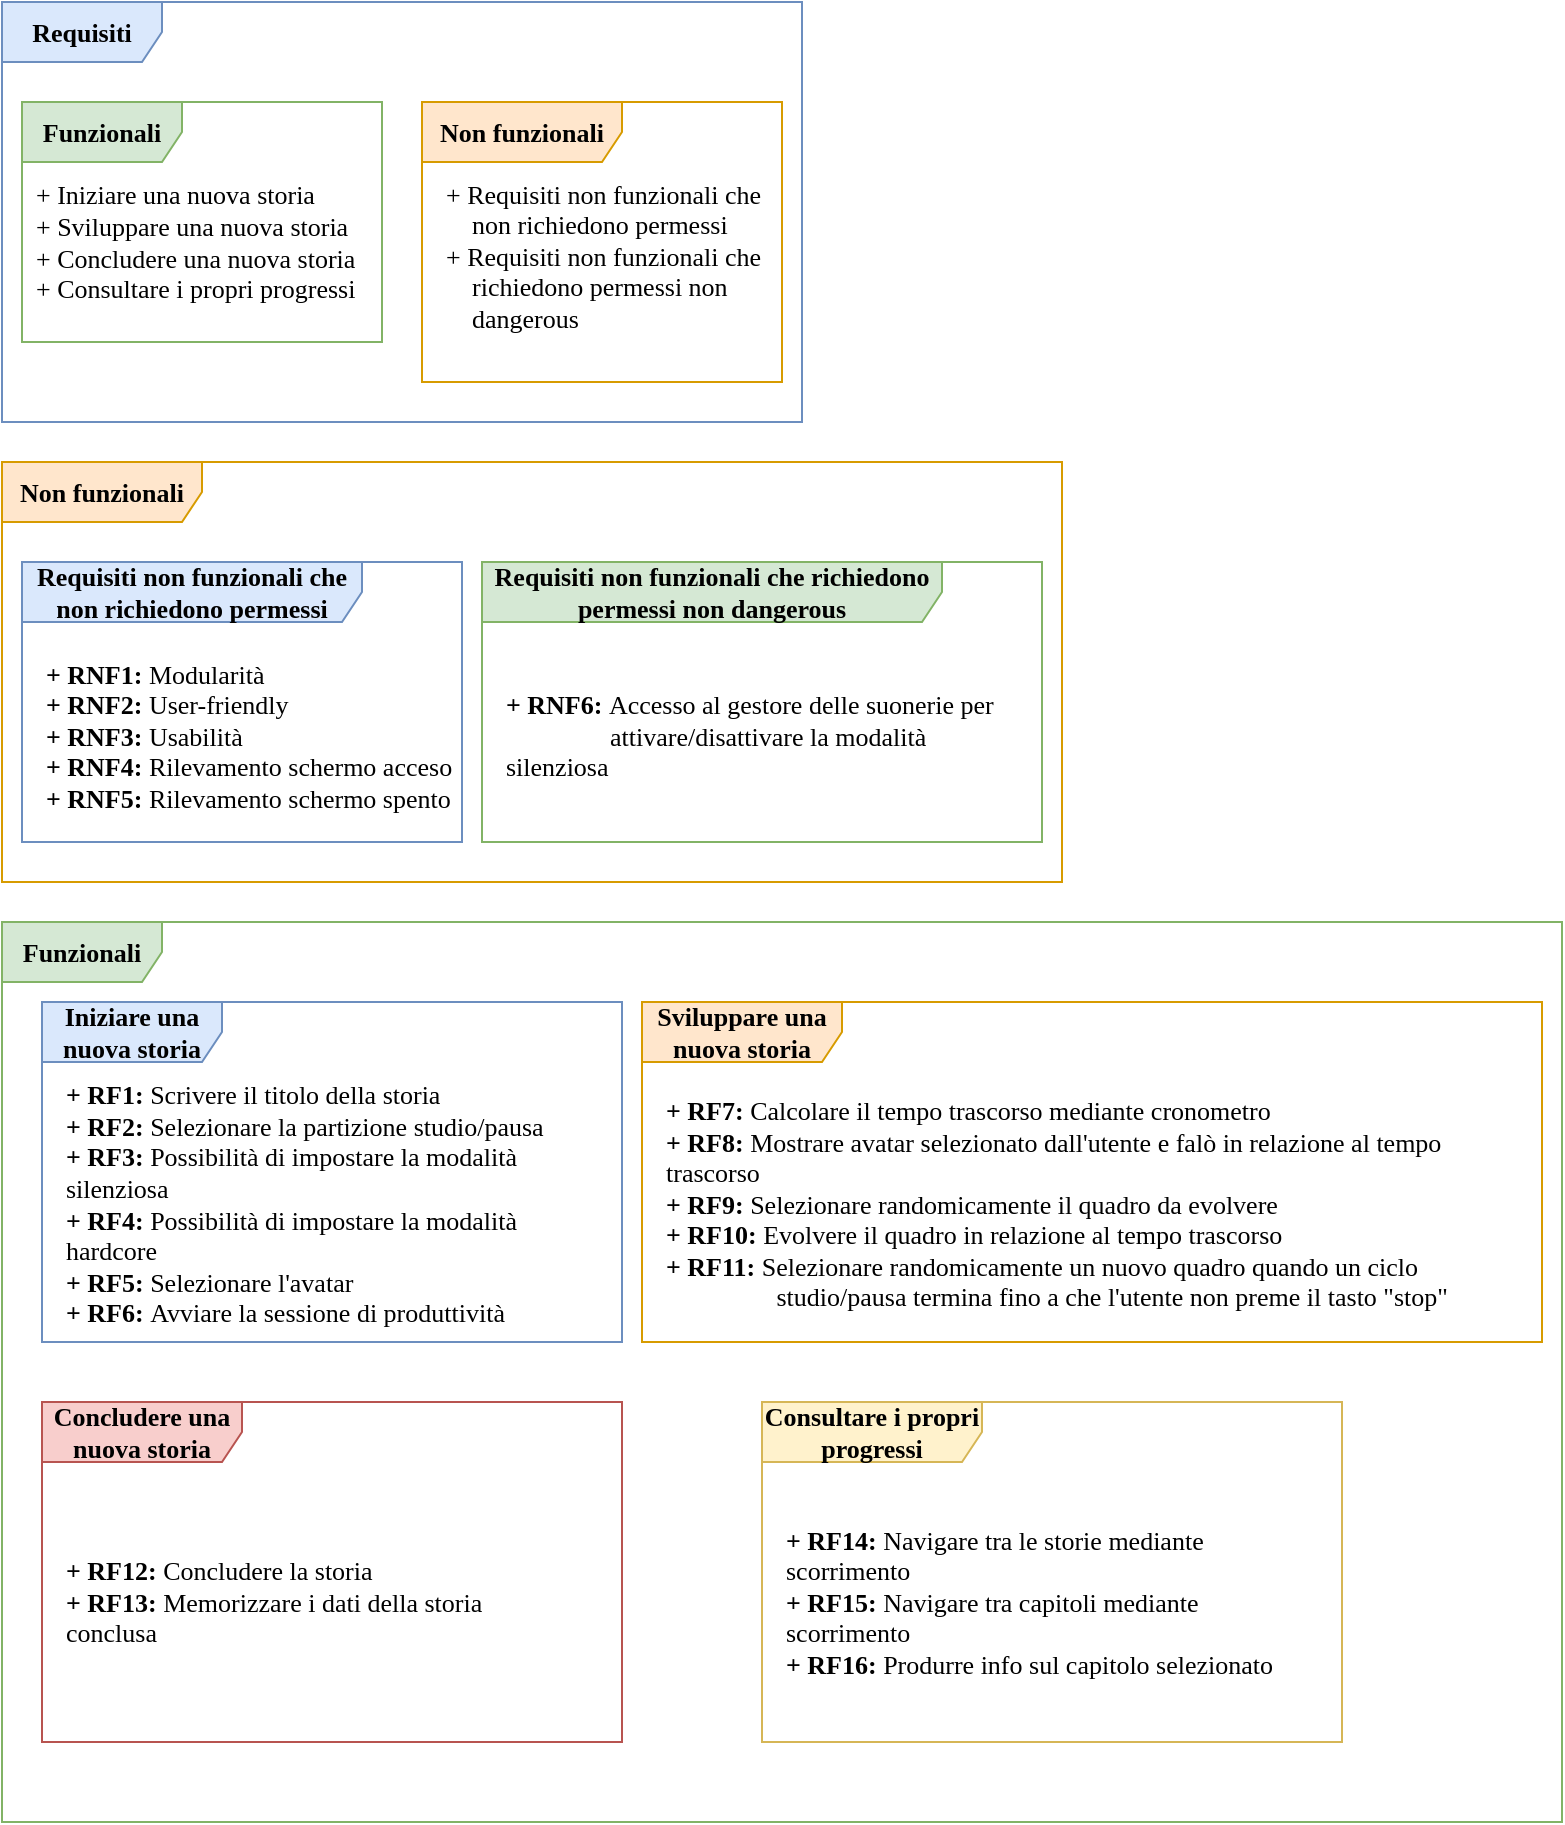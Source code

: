 <mxfile version="20.0.4" type="device" pages="3"><diagram id="i0JZvXNBK1P02sga5616" name="Page-1"><mxGraphModel dx="1038" dy="489" grid="1" gridSize="10" guides="1" tooltips="1" connect="1" arrows="1" fold="1" page="1" pageScale="1" pageWidth="827" pageHeight="1169" background="#FFFFFF" math="0" shadow="0"><root><mxCell id="0"/><mxCell id="1" parent="0"/><mxCell id="hz2q0ywYdR-ENrzFoYW5-1" value="&lt;font style=&quot;font-size: 13px;&quot;&gt;&lt;b&gt;Requisiti&lt;/b&gt;&lt;/font&gt;" style="shape=umlFrame;whiteSpace=wrap;html=1;width=80;height=30;fillColor=#dae8fc;strokeColor=#6c8ebf;fontFamily=Garamond;" parent="1" vertex="1"><mxGeometry width="400" height="210" as="geometry"/></mxCell><mxCell id="hz2q0ywYdR-ENrzFoYW5-2" value="&lt;font style=&quot;font-size: 13px;&quot; face=&quot;Garamond&quot;&gt;&lt;b&gt;Funzionali&lt;/b&gt;&lt;/font&gt;" style="shape=umlFrame;whiteSpace=wrap;html=1;width=80;height=30;fillColor=#d5e8d4;strokeColor=#82b366;" parent="1" vertex="1"><mxGeometry x="10" y="50" width="180" height="120" as="geometry"/></mxCell><mxCell id="hz2q0ywYdR-ENrzFoYW5-3" value="&lt;font style=&quot;font-size: 13px;&quot; face=&quot;Garamond&quot;&gt;&lt;b&gt;Non funzionali&lt;/b&gt;&lt;/font&gt;" style="shape=umlFrame;whiteSpace=wrap;html=1;width=100;height=30;fillColor=#ffe6cc;strokeColor=#d79b00;" parent="1" vertex="1"><mxGeometry x="210" y="50" width="180" height="140" as="geometry"/></mxCell><mxCell id="hz2q0ywYdR-ENrzFoYW5-4" value="+ Iniziare una nuova storia&lt;br&gt;+ Sviluppare una nuova storia&lt;br&gt;+ Concludere una nuova storia&lt;br&gt;+ Consultare i propri progressi" style="text;html=1;strokeColor=none;fillColor=none;align=left;verticalAlign=middle;whiteSpace=wrap;rounded=0;fontFamily=Garamond;fontSize=13;spacingRight=0;" parent="1" vertex="1"><mxGeometry x="15" y="80" width="170" height="80" as="geometry"/></mxCell><mxCell id="hz2q0ywYdR-ENrzFoYW5-5" value="+ Requisiti non funzionali che &lt;br&gt;&amp;nbsp; &amp;nbsp; non richiedono permessi&amp;nbsp;&lt;br&gt;+ Requisiti non funzionali che &lt;br&gt;&amp;nbsp; &amp;nbsp; richiedono permessi non&lt;br&gt;&amp;nbsp; &amp;nbsp; dangerous" style="text;html=1;strokeColor=none;fillColor=none;align=left;verticalAlign=middle;whiteSpace=wrap;rounded=0;fontFamily=Garamond;fontSize=13;" parent="1" vertex="1"><mxGeometry x="220" y="80" width="170" height="94" as="geometry"/></mxCell><mxCell id="lg2UVyWJwufHSjz1t5p1-1" value="&lt;font style=&quot;font-size: 13px;&quot; face=&quot;Garamond&quot;&gt;&lt;b&gt;Non funzionali&lt;/b&gt;&lt;/font&gt;" style="shape=umlFrame;whiteSpace=wrap;html=1;width=100;height=30;fillColor=#ffe6cc;strokeColor=#d79b00;" parent="1" vertex="1"><mxGeometry y="230" width="530" height="210" as="geometry"/></mxCell><mxCell id="lg2UVyWJwufHSjz1t5p1-2" value="&lt;font style=&quot;font-size: 13px;&quot; face=&quot;Garamond&quot;&gt;&lt;b&gt;Requisiti non funzionali che non richiedono permessi&lt;/b&gt;&lt;/font&gt;" style="shape=umlFrame;whiteSpace=wrap;html=1;width=170;height=30;fillColor=#dae8fc;strokeColor=#6c8ebf;" parent="1" vertex="1"><mxGeometry x="10" y="280" width="220" height="140" as="geometry"/></mxCell><mxCell id="lg2UVyWJwufHSjz1t5p1-3" value="&lt;b&gt;+ RNF1: &lt;/b&gt;Modularità&lt;br&gt;&lt;b&gt;+ RNF2: &lt;/b&gt;User-friendly&lt;br&gt;&lt;b&gt;+ RNF3: &lt;/b&gt;Usabilità&lt;br&gt;&lt;b&gt;+ RNF4: &lt;/b&gt;Rilevamento schermo acceso&lt;br&gt;&lt;b&gt;+ RNF5: &lt;/b&gt;Rilevamento schermo spento" style="text;html=1;strokeColor=none;fillColor=none;align=left;verticalAlign=middle;whiteSpace=wrap;rounded=0;fontFamily=Garamond;fontSize=13;" parent="1" vertex="1"><mxGeometry x="20" y="320" width="210" height="94" as="geometry"/></mxCell><mxCell id="lg2UVyWJwufHSjz1t5p1-4" value="&lt;b&gt;&lt;span style=&quot;font-family: Garamond; font-size: 13px; text-align: left;&quot;&gt;Requisiti non funzionali che&amp;nbsp;&lt;/span&gt;&lt;span style=&quot;font-family: Garamond; font-size: 13px; text-align: left;&quot;&gt;richiedono permessi non&amp;nbsp;&lt;/span&gt;&lt;span style=&quot;font-family: Garamond; font-size: 13px; text-align: left;&quot;&gt;dangerous&lt;/span&gt;&lt;/b&gt;" style="shape=umlFrame;whiteSpace=wrap;html=1;width=230;height=30;fillColor=#d5e8d4;strokeColor=#82b366;" parent="1" vertex="1"><mxGeometry x="240" y="280" width="280" height="140" as="geometry"/></mxCell><mxCell id="lg2UVyWJwufHSjz1t5p1-5" value="&lt;b&gt;+ RNF6: &lt;/b&gt;Accesso al gestore delle suonerie per &lt;br&gt;&amp;nbsp; &amp;nbsp; &amp;nbsp; &amp;nbsp; &amp;nbsp; &amp;nbsp; &amp;nbsp; &amp;nbsp; attivare/disattivare la modalità silenziosa" style="text;html=1;strokeColor=none;fillColor=none;align=left;verticalAlign=middle;whiteSpace=wrap;rounded=0;fontFamily=Garamond;fontSize=13;" parent="1" vertex="1"><mxGeometry x="250" y="320" width="260" height="94" as="geometry"/></mxCell><mxCell id="lg2UVyWJwufHSjz1t5p1-6" value="&lt;font style=&quot;font-size: 13px;&quot; face=&quot;Garamond&quot;&gt;&lt;b&gt;Funzionali&lt;/b&gt;&lt;/font&gt;" style="shape=umlFrame;whiteSpace=wrap;html=1;width=80;height=30;fillColor=#d5e8d4;strokeColor=#82b366;" parent="1" vertex="1"><mxGeometry y="460" width="780" height="450" as="geometry"/></mxCell><mxCell id="lg2UVyWJwufHSjz1t5p1-7" value="&lt;font style=&quot;font-size: 13px;&quot; face=&quot;Garamond&quot;&gt;&lt;b&gt;Iniziare una nuova storia&lt;/b&gt;&lt;/font&gt;" style="shape=umlFrame;whiteSpace=wrap;html=1;width=90;height=30;fillColor=#dae8fc;strokeColor=#6c8ebf;" parent="1" vertex="1"><mxGeometry x="20" y="500" width="290" height="170" as="geometry"/></mxCell><mxCell id="lg2UVyWJwufHSjz1t5p1-8" value="&lt;b&gt;+ RF1: &lt;/b&gt;Scrivere il titolo della storia&lt;br&gt;&lt;b&gt;+ RF2: &lt;/b&gt;Selezionare la partizione studio/pausa&lt;br&gt;&lt;b&gt;+ RF3: &lt;/b&gt;Possibilità di impostare la modalità silenziosa&lt;br&gt;&lt;b&gt;+ RF4:&amp;nbsp;&lt;/b&gt;Possibilità di impostare la modalità hardcore&lt;br&gt;&lt;b&gt;+ RF5: &lt;/b&gt;Selezionare l'avatar&lt;br&gt;&lt;b&gt;+ RF6: &lt;/b&gt;Avviare la sessione di produttività&lt;br&gt;" style="text;html=1;strokeColor=none;fillColor=none;align=left;verticalAlign=middle;whiteSpace=wrap;rounded=0;fontFamily=Garamond;fontSize=13;" parent="1" vertex="1"><mxGeometry x="30" y="550.5" width="270" height="100" as="geometry"/></mxCell><mxCell id="lg2UVyWJwufHSjz1t5p1-9" value="&lt;font style=&quot;font-size: 13px;&quot; face=&quot;Garamond&quot;&gt;&lt;b&gt;Sviluppare una nuova storia&lt;/b&gt;&lt;/font&gt;" style="shape=umlFrame;whiteSpace=wrap;html=1;width=100;height=30;fillColor=#ffe6cc;strokeColor=#d79b00;" parent="1" vertex="1"><mxGeometry x="320" y="500" width="450" height="170" as="geometry"/></mxCell><mxCell id="lg2UVyWJwufHSjz1t5p1-10" value="&lt;b&gt;+ RF7:&amp;nbsp;&lt;/b&gt;Calcolare il tempo trascorso mediante cronometro&amp;nbsp;&lt;br&gt;&lt;b&gt;+ RF8:&amp;nbsp;&lt;/b&gt;Mostrare avatar selezionato dall'utente e falò in relazione al tempo trascorso&lt;br&gt;&lt;b&gt;+ RF9: &lt;/b&gt;Selezionare randomicamente il quadro da evolvere&lt;br&gt;&lt;b&gt;+&lt;/b&gt; &lt;b&gt;RF10: &lt;/b&gt;Evolvere il quadro in relazione al tempo trascorso&lt;br&gt;&lt;b&gt;+ RF11: &lt;/b&gt;Selezionare randomicamente un nuovo quadro quando un ciclo&amp;nbsp; &amp;nbsp; &amp;nbsp; &amp;nbsp; &amp;nbsp; &amp;nbsp; &amp;nbsp; &amp;nbsp; &amp;nbsp; &amp;nbsp; &amp;nbsp; &amp;nbsp; &amp;nbsp; &amp;nbsp; &amp;nbsp; &amp;nbsp; &amp;nbsp;studio/pausa termina fino a che l'utente non preme il tasto &quot;stop&quot;" style="text;html=1;strokeColor=none;fillColor=none;align=left;verticalAlign=middle;whiteSpace=wrap;rounded=0;fontFamily=Garamond;fontSize=13;" parent="1" vertex="1"><mxGeometry x="330" y="540" width="430" height="121" as="geometry"/></mxCell><mxCell id="lg2UVyWJwufHSjz1t5p1-11" value="&lt;font style=&quot;font-size: 13px;&quot; face=&quot;Garamond&quot;&gt;&lt;b&gt;Concludere una nuova storia&lt;/b&gt;&lt;/font&gt;" style="shape=umlFrame;whiteSpace=wrap;html=1;width=100;height=30;fillColor=#f8cecc;strokeColor=#b85450;" parent="1" vertex="1"><mxGeometry x="20" y="700" width="290" height="170" as="geometry"/></mxCell><mxCell id="lg2UVyWJwufHSjz1t5p1-12" value="&lt;b style=&quot;&quot;&gt;+ RF12: &lt;/b&gt;Concludere la storia&lt;br&gt;&lt;b&gt;+ RF13:&amp;nbsp;&lt;/b&gt;Memorizzare i dati della storia conclusa" style="text;html=1;strokeColor=none;fillColor=none;align=left;verticalAlign=middle;whiteSpace=wrap;rounded=0;fontFamily=Garamond;fontSize=13;" parent="1" vertex="1"><mxGeometry x="30" y="770" width="250" height="60" as="geometry"/></mxCell><mxCell id="lg2UVyWJwufHSjz1t5p1-15" value="&lt;font style=&quot;font-size: 13px;&quot; face=&quot;Garamond&quot;&gt;&lt;b&gt;Consultare i propri progressi&lt;/b&gt;&lt;/font&gt;" style="shape=umlFrame;whiteSpace=wrap;html=1;width=110;height=30;fillColor=#fff2cc;strokeColor=#d6b656;" parent="1" vertex="1"><mxGeometry x="380" y="700" width="290" height="170" as="geometry"/></mxCell><mxCell id="lg2UVyWJwufHSjz1t5p1-16" value="&lt;b style=&quot;&quot;&gt;+ RF14: &lt;/b&gt;Navigare tra le storie mediante scorrimento&lt;br&gt;&lt;b&gt;+ RF15: &lt;/b&gt;Navigare tra capitoli mediante scorrimento&lt;br&gt;&lt;b&gt;+ RF16: &lt;/b&gt;Produrre info sul capitolo selezionato" style="text;html=1;strokeColor=none;fillColor=none;align=left;verticalAlign=middle;whiteSpace=wrap;rounded=0;fontFamily=Garamond;fontSize=13;" parent="1" vertex="1"><mxGeometry x="390" y="760" width="270" height="80" as="geometry"/></mxCell></root></mxGraphModel></diagram><diagram id="OvbBm6BsEljWU-vEQp_3" name="Page-2"><mxGraphModel dx="716" dy="337" grid="1" gridSize="10" guides="1" tooltips="1" connect="1" arrows="1" fold="1" page="1" pageScale="1" pageWidth="827" pageHeight="1169" background="#ffffff" math="0" shadow="0"><root><mxCell id="0"/><mxCell id="1" parent="0"/><mxCell id="LK3iH7LNnbgOLmzcXKDj-14" value="&lt;font style=&quot;font-size: 13px;&quot; face=&quot;Garamond&quot;&gt;&lt;b&gt;Use case&lt;/b&gt;&lt;/font&gt;" style="shape=umlFrame;whiteSpace=wrap;html=1;width=80;height=30;fillColor=#f8cecc;strokeColor=#b85450;" parent="1" vertex="1"><mxGeometry y="110" width="640" height="380" as="geometry"/></mxCell><mxCell id="LK3iH7LNnbgOLmzcXKDj-15" value="&lt;font style=&quot;font-size: 13px;&quot; face=&quot;Garamond&quot;&gt;&lt;b&gt;Attori&lt;/b&gt;&lt;/font&gt;" style="shape=umlFrame;whiteSpace=wrap;html=1;width=90;height=30;fillColor=#d5e8d4;strokeColor=#82b366;" parent="1" vertex="1"><mxGeometry x="120" y="145" width="90" height="80" as="geometry"/></mxCell><mxCell id="LK3iH7LNnbgOLmzcXKDj-16" value="&lt;b&gt;+&lt;/b&gt;&amp;nbsp;Utente" style="text;html=1;strokeColor=none;fillColor=none;align=left;verticalAlign=middle;whiteSpace=wrap;rounded=0;fontFamily=Garamond;fontSize=13;" parent="1" vertex="1"><mxGeometry x="130" y="185" width="60" height="29.5" as="geometry"/></mxCell><mxCell id="LK3iH7LNnbgOLmzcXKDj-17" value="&lt;font style=&quot;font-size: 13px;&quot; face=&quot;Garamond&quot;&gt;&lt;b&gt;Iniziare una nuova storia&lt;/b&gt;&lt;/font&gt;" style="shape=umlFrame;whiteSpace=wrap;html=1;width=90;height=30;fillColor=#dae8fc;strokeColor=#6c8ebf;" parent="1" vertex="1"><mxGeometry x="15" y="250" width="300" height="220" as="geometry"/></mxCell><mxCell id="LK3iH7LNnbgOLmzcXKDj-18" value="&lt;b&gt;+ &lt;/b&gt;Aprire il pannello di configurazione della storia&lt;br&gt;&lt;b&gt;+ &lt;/b&gt;Chiudere il pannello di configurazione della storia&lt;b&gt;&lt;br&gt;+ &lt;/b&gt;Scrivere il titolo della storia&lt;br&gt;&lt;b&gt;+ &lt;/b&gt;Selezionare la partizione studio/pausa&lt;br&gt;&lt;b&gt;+ &lt;/b&gt;Possibilità di impostare la modalità silenziosa&lt;br&gt;&lt;b&gt;+ &lt;/b&gt;Disattivare la modalità silenziosa&lt;br&gt;&lt;b&gt;+ &lt;/b&gt;Possibilità di impostare la modalità hardcore&lt;br&gt;&lt;b&gt;+ &lt;/b&gt;Disattivare la modalità hardcore&lt;br&gt;&lt;b&gt;+ &lt;/b&gt;Possibilità di visualizzare info sulle modalità opzionali&lt;br&gt;&lt;b&gt;+ &lt;/b&gt;Selezionare l'avatar&lt;br&gt;&lt;b&gt;+ &lt;/b&gt;Avviare la sessione di produttività" style="text;html=1;strokeColor=none;fillColor=none;align=left;verticalAlign=middle;whiteSpace=wrap;rounded=0;fontFamily=Garamond;fontSize=13;" parent="1" vertex="1"><mxGeometry x="25" y="290" width="290" height="170" as="geometry"/></mxCell><mxCell id="LK3iH7LNnbgOLmzcXKDj-25" value="&lt;font style=&quot;font-size: 13px;&quot; face=&quot;Garamond&quot;&gt;&lt;b&gt;Sviluppare e concludere una nuova storia&lt;/b&gt;&lt;/font&gt;" style="shape=umlFrame;whiteSpace=wrap;html=1;width=170;height=30;fillColor=#ffe6cc;strokeColor=#d79b00;" parent="1" vertex="1"><mxGeometry x="325" y="140" width="300" height="90" as="geometry"/></mxCell><mxCell id="LK3iH7LNnbgOLmzcXKDj-26" value="&lt;b&gt;+&amp;nbsp;&lt;/b&gt;Concludere la storia" style="text;html=1;strokeColor=none;fillColor=none;align=left;verticalAlign=middle;whiteSpace=wrap;rounded=0;fontFamily=Garamond;fontSize=13;" parent="1" vertex="1"><mxGeometry x="335" y="186.25" width="280" height="32.5" as="geometry"/></mxCell><mxCell id="LK3iH7LNnbgOLmzcXKDj-29" value="&lt;font style=&quot;font-size: 13px;&quot; face=&quot;Garamond&quot;&gt;&lt;b&gt;Consultare i propri progressi&lt;/b&gt;&lt;/font&gt;" style="shape=umlFrame;whiteSpace=wrap;html=1;width=110;height=30;fillColor=#fff2cc;strokeColor=#d6b656;" parent="1" vertex="1"><mxGeometry x="325" y="250" width="300" height="220" as="geometry"/></mxCell><mxCell id="LK3iH7LNnbgOLmzcXKDj-30" value="&lt;b style=&quot;&quot;&gt;+ &lt;/b&gt;Aprire l'elenco delle storie dell'utente&lt;br&gt;&lt;b&gt;+ &lt;/b&gt;Chiudere l'elenco delle storie dell'utente&lt;br&gt;&lt;b&gt;+&amp;nbsp;&lt;/b&gt;Navigare tra le storie mediante scorrimento&lt;br&gt;&lt;b&gt;+ &lt;/b&gt;Aprire l'elenco dei capitoli di una storia&lt;br&gt;&lt;b&gt;+ &lt;/b&gt;Chiudere l'elenco dei capitoli di una storia&lt;br&gt;&lt;b&gt;+&amp;nbsp;&lt;/b&gt;Navigare tra capitoli mediante scorrimento&lt;br&gt;&lt;b&gt;+ &lt;/b&gt;Aprire la schermata con informazioni sul capitolo&lt;br&gt;&lt;b&gt;+ &lt;/b&gt;Chiudere la schermata con informazioni sul capitolo" style="text;html=1;strokeColor=none;fillColor=none;align=left;verticalAlign=middle;whiteSpace=wrap;rounded=0;fontFamily=Garamond;fontSize=13;" parent="1" vertex="1"><mxGeometry x="335" y="305" width="285" height="140" as="geometry"/></mxCell></root></mxGraphModel></diagram><diagram id="ILlypvXsfHmfkQGRme7C" name="Page-3"><mxGraphModel dx="2307" dy="1087" grid="1" gridSize="10" guides="1" tooltips="1" connect="1" arrows="1" fold="1" page="1" pageScale="1" pageWidth="827" pageHeight="1169" background="#ffffff" math="0" shadow="0"><root><mxCell id="0"/><mxCell id="1" parent="0"/><mxCell id="nHgEcoMl_2QHXv3okaVq-1" value="&lt;font style=&quot;font-size: 13px;&quot; face=&quot;Garamond&quot;&gt;Utente&lt;/font&gt;" style="shape=umlActor;verticalLabelPosition=bottom;verticalAlign=top;html=1;outlineConnect=0;fillColor=#d5e8d4;strokeColor=#000000;" parent="1" vertex="1"><mxGeometry x="10" y="20" width="30" height="60" as="geometry"/></mxCell><mxCell id="mxVAJ7xJq-m3BOtJ2YoA-1" value="&lt;font style=&quot;font-size: 13px;&quot; face=&quot;Garamond&quot;&gt;&lt;b&gt;Sviluppare e concludere una nuova storia&lt;/b&gt;&lt;/font&gt;" style="shape=umlFrame;whiteSpace=wrap;html=1;width=170;height=30;fillColor=#ffe6cc;strokeColor=#d79b00;" parent="1" vertex="1"><mxGeometry y="630" width="250" height="190" as="geometry"/></mxCell><mxCell id="mxVAJ7xJq-m3BOtJ2YoA-4" style="edgeStyle=orthogonalEdgeStyle;rounded=0;orthogonalLoop=1;jettySize=auto;html=1;exitX=0.5;exitY=0.5;exitDx=0;exitDy=0;exitPerimeter=0;entryX=0;entryY=0.5;entryDx=0;entryDy=0;fontFamily=Garamond;fontSize=13;endArrow=none;endFill=0;" parent="1" source="mxVAJ7xJq-m3BOtJ2YoA-5" edge="1"><mxGeometry relative="1" as="geometry"><mxPoint x="90" y="730" as="targetPoint"/></mxGeometry></mxCell><mxCell id="mxVAJ7xJq-m3BOtJ2YoA-5" value="&lt;font style=&quot;font-size: 13px;&quot; face=&quot;Garamond&quot;&gt;Utente&lt;/font&gt;" style="shape=umlActor;verticalLabelPosition=bottom;verticalAlign=top;html=1;outlineConnect=0;fillColor=#d5e8d4;strokeColor=#000000;" parent="1" vertex="1"><mxGeometry x="10" y="700" width="30" height="60" as="geometry"/></mxCell><mxCell id="mxVAJ7xJq-m3BOtJ2YoA-6" style="edgeStyle=orthogonalEdgeStyle;rounded=0;orthogonalLoop=1;jettySize=auto;html=1;exitX=1;exitY=0.333;exitDx=0;exitDy=0;exitPerimeter=0;entryX=0.5;entryY=0.5;entryDx=0;entryDy=0;entryPerimeter=0;fontFamily=Garamond;fontSize=13;endArrow=none;endFill=0;" parent="1" source="mxVAJ7xJq-m3BOtJ2YoA-5" target="mxVAJ7xJq-m3BOtJ2YoA-5" edge="1"><mxGeometry relative="1" as="geometry"/></mxCell><mxCell id="mxVAJ7xJq-m3BOtJ2YoA-11" value="" style="ellipse;whiteSpace=wrap;html=1;fontFamily=Garamond;fontSize=13;strokeColor=#000000;" parent="1" vertex="1"><mxGeometry x="90" y="700" width="150" height="60" as="geometry"/></mxCell><mxCell id="mxVAJ7xJq-m3BOtJ2YoA-12" value="&lt;span style=&quot;text-align: left;&quot;&gt;Concludere la storia&lt;/span&gt;" style="text;html=1;strokeColor=none;fillColor=none;align=center;verticalAlign=middle;whiteSpace=wrap;rounded=0;fontFamily=Garamond;fontSize=13;" parent="1" vertex="1"><mxGeometry x="110" y="709" width="110" height="45" as="geometry"/></mxCell><mxCell id="slGiJtwKCfvNVSQZxNUi-1" style="edgeStyle=elbowEdgeStyle;rounded=1;orthogonalLoop=1;jettySize=auto;html=1;exitX=1;exitY=0.5;exitDx=0;exitDy=0;entryX=0;entryY=0.5;entryDx=0;entryDy=0;dashed=1;fontFamily=Garamond;fontSize=11;startArrow=none;startFill=0;endArrow=none;endFill=0;" parent="1" source="slGiJtwKCfvNVSQZxNUi-4" target="slGiJtwKCfvNVSQZxNUi-9" edge="1"><mxGeometry relative="1" as="geometry"><Array as="points"><mxPoint x="288" y="950"/></Array></mxGeometry></mxCell><mxCell id="slGiJtwKCfvNVSQZxNUi-3" style="edgeStyle=elbowEdgeStyle;rounded=1;orthogonalLoop=1;jettySize=auto;html=1;exitX=1;exitY=0.5;exitDx=0;exitDy=0;entryX=0;entryY=0.5;entryDx=0;entryDy=0;dashed=1;fontFamily=Garamond;fontSize=11;startArrow=classic;startFill=1;endArrow=none;endFill=0;" parent="1" source="slGiJtwKCfvNVSQZxNUi-4" edge="1"><mxGeometry relative="1" as="geometry"><Array as="points"><mxPoint x="283" y="1020"/></Array><mxPoint x="243" y="960" as="sourcePoint"/><mxPoint x="363.0" y="1077" as="targetPoint"/></mxGeometry></mxCell><mxCell id="slGiJtwKCfvNVSQZxNUi-4" value="" style="ellipse;whiteSpace=wrap;html=1;fontFamily=Garamond;fontSize=13;strokeColor=#000000;" parent="1" vertex="1"><mxGeometry x="88" y="905" width="150" height="60" as="geometry"/></mxCell><mxCell id="slGiJtwKCfvNVSQZxNUi-5" value="&lt;span style=&quot;text-align: left;&quot;&gt;Aprire&amp;nbsp;&lt;/span&gt;&lt;span style=&quot;text-align: left;&quot;&gt;l'elenco delle storie dell'utente&lt;/span&gt;" style="text;html=1;strokeColor=none;fillColor=none;align=center;verticalAlign=middle;whiteSpace=wrap;rounded=0;fontFamily=Garamond;fontSize=13;" parent="1" vertex="1"><mxGeometry x="108" y="911" width="110" height="45" as="geometry"/></mxCell><mxCell id="slGiJtwKCfvNVSQZxNUi-6" style="edgeStyle=orthogonalEdgeStyle;rounded=1;orthogonalLoop=1;jettySize=auto;html=1;exitX=0.5;exitY=0.5;exitDx=0;exitDy=0;exitPerimeter=0;entryX=0;entryY=0.5;entryDx=0;entryDy=0;fontFamily=Garamond;fontSize=13;endArrow=none;endFill=0;" parent="1" source="slGiJtwKCfvNVSQZxNUi-7" target="slGiJtwKCfvNVSQZxNUi-4" edge="1"><mxGeometry relative="1" as="geometry"><mxPoint x="78" y="1015" as="targetPoint"/><Array as="points"><mxPoint x="58" y="1007"/><mxPoint x="58" y="935"/></Array></mxGeometry></mxCell><mxCell id="slGiJtwKCfvNVSQZxNUi-7" value="&lt;font style=&quot;font-size: 13px;&quot; face=&quot;Garamond&quot;&gt;Utente&lt;/font&gt;" style="shape=umlActor;verticalLabelPosition=bottom;verticalAlign=top;html=1;outlineConnect=0;fillColor=#d5e8d4;strokeColor=#000000;" parent="1" vertex="1"><mxGeometry x="8" y="977" width="30" height="60" as="geometry"/></mxCell><mxCell id="slGiJtwKCfvNVSQZxNUi-8" style="edgeStyle=orthogonalEdgeStyle;rounded=0;orthogonalLoop=1;jettySize=auto;html=1;exitX=1;exitY=0.333;exitDx=0;exitDy=0;exitPerimeter=0;entryX=0.5;entryY=0.5;entryDx=0;entryDy=0;entryPerimeter=0;fontFamily=Garamond;fontSize=13;endArrow=none;endFill=0;" parent="1" source="slGiJtwKCfvNVSQZxNUi-7" target="slGiJtwKCfvNVSQZxNUi-7" edge="1"><mxGeometry relative="1" as="geometry"/></mxCell><mxCell id="slGiJtwKCfvNVSQZxNUi-9" value="" style="ellipse;whiteSpace=wrap;html=1;fontFamily=Garamond;fontSize=13;strokeColor=#000000;" parent="1" vertex="1"><mxGeometry x="358" y="905" width="150" height="60" as="geometry"/></mxCell><mxCell id="slGiJtwKCfvNVSQZxNUi-10" value="&lt;span style=&quot;text-align: left;&quot;&gt;Navigare tra le storie mediante scorrimento&lt;/span&gt;" style="text;html=1;strokeColor=none;fillColor=none;align=center;verticalAlign=middle;whiteSpace=wrap;rounded=0;fontFamily=Garamond;fontSize=13;" parent="1" vertex="1"><mxGeometry x="378" y="915" width="110" height="45" as="geometry"/></mxCell><mxCell id="slGiJtwKCfvNVSQZxNUi-13" value="" style="ellipse;whiteSpace=wrap;html=1;fontFamily=Garamond;fontSize=13;strokeColor=#000000;" parent="1" vertex="1"><mxGeometry x="358" y="1047" width="150" height="60" as="geometry"/></mxCell><mxCell id="slGiJtwKCfvNVSQZxNUi-14" value="&lt;span style=&quot;text-align: left;&quot;&gt;Aprire l'elenco dei capitoli di una storia&lt;/span&gt;" style="text;html=1;strokeColor=none;fillColor=none;align=center;verticalAlign=middle;whiteSpace=wrap;rounded=0;fontFamily=Garamond;fontSize=13;" parent="1" vertex="1"><mxGeometry x="378" y="1053" width="110" height="45" as="geometry"/></mxCell><mxCell id="slGiJtwKCfvNVSQZxNUi-15" style="edgeStyle=elbowEdgeStyle;rounded=1;orthogonalLoop=1;jettySize=auto;html=1;exitX=0.5;exitY=0;exitDx=0;exitDy=0;entryX=0.5;entryY=1;entryDx=0;entryDy=0;dashed=1;fontFamily=Garamond;fontSize=11;startArrow=classic;startFill=1;endArrow=none;endFill=0;" parent="1" source="slGiJtwKCfvNVSQZxNUi-17" target="slGiJtwKCfvNVSQZxNUi-4" edge="1"><mxGeometry relative="1" as="geometry"/></mxCell><mxCell id="slGiJtwKCfvNVSQZxNUi-16" style="edgeStyle=elbowEdgeStyle;rounded=1;orthogonalLoop=1;jettySize=auto;html=1;exitX=0;exitY=0.5;exitDx=0;exitDy=0;entryX=0.5;entryY=0.5;entryDx=0;entryDy=0;entryPerimeter=0;fontFamily=Garamond;fontSize=11;startArrow=none;startFill=0;endArrow=none;endFill=0;" parent="1" source="slGiJtwKCfvNVSQZxNUi-17" target="slGiJtwKCfvNVSQZxNUi-7" edge="1"><mxGeometry relative="1" as="geometry"><Array as="points"><mxPoint x="58" y="1020"/></Array></mxGeometry></mxCell><mxCell id="slGiJtwKCfvNVSQZxNUi-17" value="" style="ellipse;whiteSpace=wrap;html=1;fontFamily=Garamond;fontSize=13;strokeColor=#000000;" parent="1" vertex="1"><mxGeometry x="88" y="1047" width="150" height="60" as="geometry"/></mxCell><mxCell id="slGiJtwKCfvNVSQZxNUi-18" value="&lt;span style=&quot;text-align: left;&quot;&gt;Chiudere&amp;nbsp;&lt;/span&gt;&lt;span style=&quot;text-align: left;&quot;&gt;l'elenco delle storie dell'utente&lt;/span&gt;" style="text;html=1;strokeColor=none;fillColor=none;align=center;verticalAlign=middle;whiteSpace=wrap;rounded=0;fontFamily=Garamond;fontSize=13;" parent="1" vertex="1"><mxGeometry x="108" y="1054.5" width="110" height="45" as="geometry"/></mxCell><mxCell id="slGiJtwKCfvNVSQZxNUi-19" value="&amp;lt;&amp;lt;Extend&amp;gt;&amp;gt;" style="text;html=1;strokeColor=none;fillColor=none;align=center;verticalAlign=middle;whiteSpace=wrap;rounded=0;fontFamily=Garamond;fontSize=11;" parent="1" vertex="1"><mxGeometry x="291" y="912" width="60" height="30" as="geometry"/></mxCell><mxCell id="slGiJtwKCfvNVSQZxNUi-21" value="&amp;lt;&amp;lt;Extend&amp;gt;&amp;gt;" style="text;html=1;strokeColor=none;fillColor=none;align=center;verticalAlign=middle;whiteSpace=wrap;rounded=0;fontFamily=Garamond;fontSize=11;" parent="1" vertex="1"><mxGeometry x="291" y="1054" width="60" height="30" as="geometry"/></mxCell><mxCell id="slGiJtwKCfvNVSQZxNUi-22" value="&amp;lt;&amp;lt;Include&amp;gt;&amp;gt;" style="text;html=1;strokeColor=none;fillColor=none;align=center;verticalAlign=middle;whiteSpace=wrap;rounded=0;fontFamily=Garamond;fontSize=11;" parent="1" vertex="1"><mxGeometry x="168" y="987" width="60" height="30" as="geometry"/></mxCell><mxCell id="slGiJtwKCfvNVSQZxNUi-23" style="edgeStyle=elbowEdgeStyle;rounded=1;orthogonalLoop=1;jettySize=auto;html=1;exitX=1;exitY=0.5;exitDx=0;exitDy=0;entryX=0;entryY=0.5;entryDx=0;entryDy=0;dashed=1;fontFamily=Garamond;fontSize=11;startArrow=classic;startFill=1;endArrow=none;endFill=0;" parent="1" source="slGiJtwKCfvNVSQZxNUi-13" target="slGiJtwKCfvNVSQZxNUi-24" edge="1"><mxGeometry relative="1" as="geometry"><Array as="points"/><mxPoint x="508.0" y="1075.5" as="sourcePoint"/></mxGeometry></mxCell><mxCell id="slGiJtwKCfvNVSQZxNUi-24" value="" style="ellipse;whiteSpace=wrap;html=1;fontFamily=Garamond;fontSize=13;strokeColor=#000000;" parent="1" vertex="1"><mxGeometry x="654" y="975.5" width="150" height="60" as="geometry"/></mxCell><mxCell id="slGiJtwKCfvNVSQZxNUi-25" value="&lt;span style=&quot;text-align: left;&quot;&gt;Navigare tra capitoli mediante scorrimento&lt;/span&gt;" style="text;html=1;strokeColor=none;fillColor=none;align=center;verticalAlign=middle;whiteSpace=wrap;rounded=0;fontFamily=Garamond;fontSize=13;" parent="1" vertex="1"><mxGeometry x="674" y="983.5" width="110" height="45" as="geometry"/></mxCell><mxCell id="slGiJtwKCfvNVSQZxNUi-26" value="&amp;lt;&amp;lt;Extend&amp;gt;&amp;gt;" style="text;html=1;strokeColor=none;fillColor=none;align=center;verticalAlign=middle;whiteSpace=wrap;rounded=0;fontFamily=Garamond;fontSize=11;" parent="1" vertex="1"><mxGeometry x="584" y="983" width="60" height="30" as="geometry"/></mxCell><mxCell id="slGiJtwKCfvNVSQZxNUi-27" style="edgeStyle=elbowEdgeStyle;rounded=1;orthogonalLoop=1;jettySize=auto;html=1;exitX=0;exitY=0.5;exitDx=0;exitDy=0;entryX=1;entryY=0.5;entryDx=0;entryDy=0;dashed=1;fontFamily=Garamond;fontSize=11;startArrow=none;startFill=0;endArrow=none;endFill=0;" parent="1" edge="1"><mxGeometry relative="1" as="geometry"><mxPoint x="654.0" y="935.5" as="sourcePoint"/><mxPoint x="508" y="1077" as="targetPoint"/></mxGeometry></mxCell><mxCell id="slGiJtwKCfvNVSQZxNUi-28" value="" style="ellipse;whiteSpace=wrap;html=1;fontFamily=Garamond;fontSize=13;strokeColor=#000000;" parent="1" vertex="1"><mxGeometry x="654" y="905.5" width="150" height="60" as="geometry"/></mxCell><mxCell id="slGiJtwKCfvNVSQZxNUi-29" value="&lt;span style=&quot;text-align: left;&quot;&gt;Chiudere l'elenco dei capitoli di una storia&lt;/span&gt;" style="text;html=1;strokeColor=none;fillColor=none;align=center;verticalAlign=middle;whiteSpace=wrap;rounded=0;fontFamily=Garamond;fontSize=13;" parent="1" vertex="1"><mxGeometry x="674" y="913.5" width="110" height="45" as="geometry"/></mxCell><mxCell id="slGiJtwKCfvNVSQZxNUi-30" style="edgeStyle=elbowEdgeStyle;rounded=1;orthogonalLoop=1;jettySize=auto;html=1;exitX=0;exitY=0.5;exitDx=0;exitDy=0;entryX=1;entryY=0.5;entryDx=0;entryDy=0;fontFamily=Garamond;fontSize=11;startArrow=none;startFill=0;endArrow=none;endFill=0;dashed=1;" parent="1" source="slGiJtwKCfvNVSQZxNUi-31" target="slGiJtwKCfvNVSQZxNUi-13" edge="1"><mxGeometry relative="1" as="geometry"/></mxCell><mxCell id="slGiJtwKCfvNVSQZxNUi-31" value="" style="ellipse;whiteSpace=wrap;html=1;fontFamily=Garamond;fontSize=13;strokeColor=#000000;" parent="1" vertex="1"><mxGeometry x="654" y="1047.5" width="150" height="60" as="geometry"/></mxCell><mxCell id="slGiJtwKCfvNVSQZxNUi-32" value="&lt;span style=&quot;text-align: left;&quot;&gt;Aprire la schermata con informazioni sul capitolo&lt;/span&gt;" style="text;html=1;strokeColor=none;fillColor=none;align=center;verticalAlign=middle;whiteSpace=wrap;rounded=0;fontFamily=Garamond;fontSize=13;" parent="1" vertex="1"><mxGeometry x="674" y="1058.5" width="110" height="45" as="geometry"/></mxCell><mxCell id="slGiJtwKCfvNVSQZxNUi-33" value="&amp;lt;&amp;lt;Extend&amp;gt;&amp;gt;" style="text;html=1;strokeColor=none;fillColor=none;align=center;verticalAlign=middle;whiteSpace=wrap;rounded=0;fontFamily=Garamond;fontSize=11;" parent="1" vertex="1"><mxGeometry x="584" y="1055.5" width="60" height="30" as="geometry"/></mxCell><mxCell id="slGiJtwKCfvNVSQZxNUi-34" value="&amp;lt;&amp;lt;Extend&amp;gt;&amp;gt;" style="text;html=1;strokeColor=none;fillColor=none;align=center;verticalAlign=middle;whiteSpace=wrap;rounded=0;fontFamily=Garamond;fontSize=11;" parent="1" vertex="1"><mxGeometry x="584" y="912.5" width="60" height="30" as="geometry"/></mxCell><mxCell id="slGiJtwKCfvNVSQZxNUi-35" value="&lt;font style=&quot;font-size: 13px;&quot; face=&quot;Garamond&quot;&gt;&lt;b&gt;Consultare i propri progressi&lt;/b&gt;&lt;/font&gt;" style="shape=umlFrame;whiteSpace=wrap;html=1;width=110;height=30;fillColor=#fff2cc;strokeColor=#d6b656;" parent="1" vertex="1"><mxGeometry y="870" width="820" height="350" as="geometry"/></mxCell><mxCell id="slGiJtwKCfvNVSQZxNUi-36" style="edgeStyle=elbowEdgeStyle;rounded=1;orthogonalLoop=1;jettySize=auto;html=1;exitX=0.5;exitY=0;exitDx=0;exitDy=0;entryX=0.5;entryY=1;entryDx=0;entryDy=0;dashed=1;fontFamily=Garamond;fontSize=11;startArrow=none;startFill=0;endArrow=classic;endFill=1;" parent="1" source="slGiJtwKCfvNVSQZxNUi-37" target="slGiJtwKCfvNVSQZxNUi-31" edge="1"><mxGeometry relative="1" as="geometry"/></mxCell><mxCell id="slGiJtwKCfvNVSQZxNUi-37" value="" style="ellipse;whiteSpace=wrap;html=1;fontFamily=Garamond;fontSize=13;strokeColor=#000000;" parent="1" vertex="1"><mxGeometry x="654" y="1150" width="150" height="60" as="geometry"/></mxCell><mxCell id="slGiJtwKCfvNVSQZxNUi-38" value="&lt;span style=&quot;text-align: left;&quot;&gt;Chiudere la schermata con informazioni sul capitolo&lt;/span&gt;" style="text;html=1;strokeColor=none;fillColor=none;align=center;verticalAlign=middle;whiteSpace=wrap;rounded=0;fontFamily=Garamond;fontSize=13;" parent="1" vertex="1"><mxGeometry x="669" y="1159.5" width="120" height="45" as="geometry"/></mxCell><mxCell id="slGiJtwKCfvNVSQZxNUi-39" value="&amp;lt;&amp;lt;Extend&amp;gt;&amp;gt;" style="text;html=1;strokeColor=none;fillColor=none;align=center;verticalAlign=middle;whiteSpace=wrap;rounded=0;fontFamily=Garamond;fontSize=11;" parent="1" vertex="1"><mxGeometry x="664" y="1116" width="60" height="30" as="geometry"/></mxCell><mxCell id="hieMvNyFSmsqueeuSq6M-1" value="&lt;font style=&quot;font-size: 13px;&quot; face=&quot;Garamond&quot;&gt;&lt;b&gt;Iniziare una nuova storia&lt;/b&gt;&lt;/font&gt;" style="shape=umlFrame;whiteSpace=wrap;html=1;width=90;height=30;fillColor=#dae8fc;strokeColor=#6c8ebf;" parent="1" vertex="1"><mxGeometry y="120" width="770" height="420" as="geometry"/></mxCell><mxCell id="hieMvNyFSmsqueeuSq6M-2" style="edgeStyle=elbowEdgeStyle;rounded=1;orthogonalLoop=1;jettySize=auto;html=1;exitX=1;exitY=0.5;exitDx=0;exitDy=0;entryX=0;entryY=0.5;entryDx=0;entryDy=0;dashed=1;fontFamily=Garamond;fontSize=11;startArrow=none;startFill=0;endArrow=none;endFill=0;" parent="1" source="hieMvNyFSmsqueeuSq6M-8" target="hieMvNyFSmsqueeuSq6M-19" edge="1"><mxGeometry relative="1" as="geometry"><Array as="points"><mxPoint x="285" y="230"/></Array></mxGeometry></mxCell><mxCell id="hieMvNyFSmsqueeuSq6M-3" style="edgeStyle=elbowEdgeStyle;rounded=1;orthogonalLoop=1;jettySize=auto;html=1;exitX=1;exitY=0.5;exitDx=0;exitDy=0;entryX=0;entryY=0.5;entryDx=0;entryDy=0;dashed=1;fontFamily=Garamond;fontSize=11;startArrow=none;startFill=0;endArrow=none;endFill=0;" parent="1" target="hieMvNyFSmsqueeuSq6M-22" edge="1"><mxGeometry relative="1" as="geometry"><mxPoint x="235" y="290" as="sourcePoint"/><mxPoint x="375.0" y="220" as="targetPoint"/><Array as="points"><mxPoint x="285" y="260"/></Array></mxGeometry></mxCell><mxCell id="hieMvNyFSmsqueeuSq6M-4" style="edgeStyle=elbowEdgeStyle;rounded=1;orthogonalLoop=1;jettySize=auto;html=1;exitX=1;exitY=0.5;exitDx=0;exitDy=0;entryX=0;entryY=0.5;entryDx=0;entryDy=0;dashed=1;fontFamily=Garamond;fontSize=11;startArrow=none;startFill=0;endArrow=none;endFill=0;" parent="1" target="hieMvNyFSmsqueeuSq6M-27" edge="1"><mxGeometry relative="1" as="geometry"><mxPoint x="235" y="290" as="sourcePoint"/><mxPoint x="375.0" y="360" as="targetPoint"/><Array as="points"><mxPoint x="285" y="330"/></Array></mxGeometry></mxCell><mxCell id="hieMvNyFSmsqueeuSq6M-5" style="edgeStyle=elbowEdgeStyle;rounded=1;orthogonalLoop=1;jettySize=auto;html=1;exitX=1;exitY=0.5;exitDx=0;exitDy=0;entryX=0;entryY=0.5;entryDx=0;entryDy=0;dashed=1;fontFamily=Garamond;fontSize=11;startArrow=none;startFill=0;endArrow=none;endFill=0;" parent="1" target="hieMvNyFSmsqueeuSq6M-29" edge="1"><mxGeometry relative="1" as="geometry"><mxPoint x="235" y="290" as="sourcePoint"/><mxPoint x="375.0" y="430" as="targetPoint"/><Array as="points"><mxPoint x="285" y="370"/></Array></mxGeometry></mxCell><mxCell id="hieMvNyFSmsqueeuSq6M-6" style="edgeStyle=elbowEdgeStyle;rounded=1;orthogonalLoop=1;jettySize=auto;html=1;exitX=1;exitY=0.5;exitDx=0;exitDy=0;entryX=0;entryY=0.5;entryDx=0;entryDy=0;dashed=1;fontFamily=Garamond;fontSize=11;startArrow=classic;startFill=1;endArrow=none;endFill=0;" parent="1" source="hieMvNyFSmsqueeuSq6M-8" target="hieMvNyFSmsqueeuSq6M-25" edge="1"><mxGeometry relative="1" as="geometry"><Array as="points"/></mxGeometry></mxCell><mxCell id="hieMvNyFSmsqueeuSq6M-7" style="edgeStyle=elbowEdgeStyle;rounded=1;orthogonalLoop=1;jettySize=auto;html=1;exitX=1;exitY=0.5;exitDx=0;exitDy=0;entryX=0;entryY=0.5;entryDx=0;entryDy=0;dashed=1;fontFamily=Garamond;fontSize=11;startArrow=none;startFill=0;endArrow=none;endFill=0;" parent="1" target="hieMvNyFSmsqueeuSq6M-13" edge="1"><mxGeometry relative="1" as="geometry"><mxPoint x="235" y="290" as="sourcePoint"/><mxPoint x="375" y="500" as="targetPoint"/><Array as="points"><mxPoint x="285" y="400"/></Array></mxGeometry></mxCell><mxCell id="hieMvNyFSmsqueeuSq6M-8" value="" style="ellipse;whiteSpace=wrap;html=1;fontFamily=Garamond;fontSize=13;strokeColor=#000000;" parent="1" vertex="1"><mxGeometry x="90" y="260" width="150" height="60" as="geometry"/></mxCell><mxCell id="hieMvNyFSmsqueeuSq6M-9" value="&lt;span style=&quot;text-align: left;&quot;&gt;Aprire il pannello di configurazione della &lt;br&gt;storia&lt;/span&gt;" style="text;html=1;strokeColor=none;fillColor=none;align=center;verticalAlign=middle;whiteSpace=wrap;rounded=0;fontFamily=Garamond;fontSize=13;" parent="1" vertex="1"><mxGeometry x="110" y="270" width="110" height="45" as="geometry"/></mxCell><mxCell id="hieMvNyFSmsqueeuSq6M-10" style="edgeStyle=orthogonalEdgeStyle;rounded=0;orthogonalLoop=1;jettySize=auto;html=1;exitX=0.5;exitY=0.5;exitDx=0;exitDy=0;exitPerimeter=0;entryX=0;entryY=0.5;entryDx=0;entryDy=0;fontFamily=Garamond;fontSize=13;endArrow=none;endFill=0;" parent="1" source="hieMvNyFSmsqueeuSq6M-11" target="hieMvNyFSmsqueeuSq6M-8" edge="1"><mxGeometry relative="1" as="geometry"/></mxCell><mxCell id="hieMvNyFSmsqueeuSq6M-11" value="&lt;font style=&quot;font-size: 13px;&quot; face=&quot;Garamond&quot;&gt;Utente&lt;/font&gt;" style="shape=umlActor;verticalLabelPosition=bottom;verticalAlign=top;html=1;outlineConnect=0;fillColor=#d5e8d4;strokeColor=#000000;" parent="1" vertex="1"><mxGeometry x="10" y="260" width="30" height="60" as="geometry"/></mxCell><mxCell id="hieMvNyFSmsqueeuSq6M-12" style="edgeStyle=orthogonalEdgeStyle;rounded=0;orthogonalLoop=1;jettySize=auto;html=1;exitX=1;exitY=0.333;exitDx=0;exitDy=0;exitPerimeter=0;entryX=0.5;entryY=0.5;entryDx=0;entryDy=0;entryPerimeter=0;fontFamily=Garamond;fontSize=13;endArrow=none;endFill=0;" parent="1" source="hieMvNyFSmsqueeuSq6M-11" target="hieMvNyFSmsqueeuSq6M-11" edge="1"><mxGeometry relative="1" as="geometry"/></mxCell><mxCell id="hieMvNyFSmsqueeuSq6M-13" value="" style="ellipse;whiteSpace=wrap;html=1;fontFamily=Garamond;fontSize=13;strokeColor=#000000;" parent="1" vertex="1"><mxGeometry x="380" y="470" width="150" height="60" as="geometry"/></mxCell><mxCell id="hieMvNyFSmsqueeuSq6M-14" value="&lt;span style=&quot;text-align: left;&quot;&gt;Chiudere il pannello di configurazione della storia&lt;/span&gt;" style="text;html=1;strokeColor=none;fillColor=none;align=center;verticalAlign=middle;whiteSpace=wrap;rounded=0;fontFamily=Garamond;fontSize=13;" parent="1" vertex="1"><mxGeometry x="400" y="480" width="110" height="45" as="geometry"/></mxCell><mxCell id="hieMvNyFSmsqueeuSq6M-15" style="edgeStyle=orthogonalEdgeStyle;rounded=1;orthogonalLoop=1;jettySize=auto;html=1;exitX=0;exitY=0.5;exitDx=0;exitDy=0;entryX=0.5;entryY=0.5;entryDx=0;entryDy=0;entryPerimeter=0;fontFamily=Garamond;fontSize=11;endArrow=none;endFill=0;" parent="1" source="hieMvNyFSmsqueeuSq6M-16" target="hieMvNyFSmsqueeuSq6M-11" edge="1"><mxGeometry relative="1" as="geometry"><Array as="points"><mxPoint x="60" y="170"/><mxPoint x="60" y="290"/></Array></mxGeometry></mxCell><mxCell id="hieMvNyFSmsqueeuSq6M-16" value="" style="ellipse;whiteSpace=wrap;html=1;fontFamily=Garamond;fontSize=13;strokeColor=#000000;" parent="1" vertex="1"><mxGeometry x="90" y="140" width="150" height="60" as="geometry"/></mxCell><mxCell id="hieMvNyFSmsqueeuSq6M-17" style="edgeStyle=elbowEdgeStyle;rounded=1;orthogonalLoop=1;jettySize=auto;elbow=vertical;html=1;exitX=0.5;exitY=1;exitDx=0;exitDy=0;entryX=0.5;entryY=0;entryDx=0;entryDy=0;fontFamily=Garamond;fontSize=11;endArrow=none;endFill=0;dashed=1;startArrow=classic;startFill=1;" parent="1" source="hieMvNyFSmsqueeuSq6M-16" target="hieMvNyFSmsqueeuSq6M-8" edge="1"><mxGeometry relative="1" as="geometry"/></mxCell><mxCell id="hieMvNyFSmsqueeuSq6M-18" value="&lt;span style=&quot;text-align: left;&quot;&gt;Scrivere il titolo della storia&lt;/span&gt;" style="text;html=1;strokeColor=none;fillColor=none;align=center;verticalAlign=middle;whiteSpace=wrap;rounded=0;fontFamily=Garamond;fontSize=13;" parent="1" vertex="1"><mxGeometry x="110" y="152" width="110" height="45" as="geometry"/></mxCell><mxCell id="hieMvNyFSmsqueeuSq6M-19" value="" style="ellipse;whiteSpace=wrap;html=1;fontFamily=Garamond;fontSize=13;strokeColor=#000000;" parent="1" vertex="1"><mxGeometry x="380" y="120" width="150" height="60" as="geometry"/></mxCell><mxCell id="hieMvNyFSmsqueeuSq6M-20" value="&lt;span style=&quot;text-align: left;&quot;&gt;Selezionare la partizione studio/pausa&lt;/span&gt;" style="text;html=1;strokeColor=none;fillColor=none;align=center;verticalAlign=middle;whiteSpace=wrap;rounded=0;fontFamily=Garamond;fontSize=13;" parent="1" vertex="1"><mxGeometry x="400" y="128" width="110" height="45" as="geometry"/></mxCell><mxCell id="hieMvNyFSmsqueeuSq6M-21" style="edgeStyle=orthogonalEdgeStyle;rounded=0;orthogonalLoop=1;jettySize=auto;html=1;exitX=1;exitY=0.5;exitDx=0;exitDy=0;entryX=0;entryY=0.5;entryDx=0;entryDy=0;endArrow=none;endFill=0;startArrow=classic;startFill=1;dashed=1;" parent="1" source="hieMvNyFSmsqueeuSq6M-22" target="hieMvNyFSmsqueeuSq6M-43" edge="1"><mxGeometry relative="1" as="geometry"/></mxCell><mxCell id="hieMvNyFSmsqueeuSq6M-22" value="" style="ellipse;whiteSpace=wrap;html=1;fontFamily=Garamond;fontSize=13;strokeColor=#000000;" parent="1" vertex="1"><mxGeometry x="380" y="190" width="150" height="60" as="geometry"/></mxCell><mxCell id="hieMvNyFSmsqueeuSq6M-23" value="&lt;span style=&quot;text-align: left;&quot;&gt;Possibilità di impostare la modalità silenziosa&lt;/span&gt;" style="text;html=1;strokeColor=none;fillColor=none;align=center;verticalAlign=middle;whiteSpace=wrap;rounded=0;fontFamily=Garamond;fontSize=13;" parent="1" vertex="1"><mxGeometry x="400" y="196" width="110" height="45" as="geometry"/></mxCell><mxCell id="hieMvNyFSmsqueeuSq6M-24" style="edgeStyle=orthogonalEdgeStyle;rounded=0;orthogonalLoop=1;jettySize=auto;html=1;exitX=1;exitY=0.5;exitDx=0;exitDy=0;entryX=0;entryY=0.5;entryDx=0;entryDy=0;dashed=1;startArrow=classic;startFill=1;endArrow=none;endFill=0;" parent="1" source="hieMvNyFSmsqueeuSq6M-25" target="hieMvNyFSmsqueeuSq6M-45" edge="1"><mxGeometry relative="1" as="geometry"/></mxCell><mxCell id="hieMvNyFSmsqueeuSq6M-25" value="" style="ellipse;whiteSpace=wrap;html=1;fontFamily=Garamond;fontSize=13;strokeColor=#000000;" parent="1" vertex="1"><mxGeometry x="380" y="260" width="150" height="60" as="geometry"/></mxCell><mxCell id="hieMvNyFSmsqueeuSq6M-26" value="&lt;span style=&quot;text-align: left;&quot;&gt;Possibilità di impostare la modalità hardcore&lt;/span&gt;" style="text;html=1;strokeColor=none;fillColor=none;align=center;verticalAlign=middle;whiteSpace=wrap;rounded=0;fontFamily=Garamond;fontSize=13;" parent="1" vertex="1"><mxGeometry x="400" y="266" width="110" height="45" as="geometry"/></mxCell><mxCell id="hieMvNyFSmsqueeuSq6M-27" value="" style="ellipse;whiteSpace=wrap;html=1;fontFamily=Garamond;fontSize=13;strokeColor=#000000;" parent="1" vertex="1"><mxGeometry x="380" y="330" width="150" height="60" as="geometry"/></mxCell><mxCell id="hieMvNyFSmsqueeuSq6M-28" value="&lt;span style=&quot;text-align: left;&quot;&gt;Possibilità di visualizzare info sulle modalità opzionali&lt;/span&gt;" style="text;html=1;strokeColor=none;fillColor=none;align=center;verticalAlign=middle;whiteSpace=wrap;rounded=0;fontFamily=Garamond;fontSize=13;" parent="1" vertex="1"><mxGeometry x="400" y="336" width="110" height="45" as="geometry"/></mxCell><mxCell id="hieMvNyFSmsqueeuSq6M-29" value="" style="ellipse;whiteSpace=wrap;html=1;fontFamily=Garamond;fontSize=13;strokeColor=#000000;" parent="1" vertex="1"><mxGeometry x="380" y="400" width="150" height="60" as="geometry"/></mxCell><mxCell id="hieMvNyFSmsqueeuSq6M-30" value="&lt;span style=&quot;text-align: left;&quot;&gt;Selezionare l'avatar&lt;/span&gt;" style="text;html=1;strokeColor=none;fillColor=none;align=center;verticalAlign=middle;whiteSpace=wrap;rounded=0;fontFamily=Garamond;fontSize=13;" parent="1" vertex="1"><mxGeometry x="400" y="407.5" width="110" height="45" as="geometry"/></mxCell><mxCell id="hieMvNyFSmsqueeuSq6M-31" style="edgeStyle=elbowEdgeStyle;rounded=1;orthogonalLoop=1;jettySize=auto;html=1;exitX=0.5;exitY=0;exitDx=0;exitDy=0;entryX=0.5;entryY=1;entryDx=0;entryDy=0;dashed=1;fontFamily=Garamond;fontSize=11;startArrow=classic;startFill=1;endArrow=none;endFill=0;" parent="1" source="hieMvNyFSmsqueeuSq6M-33" target="hieMvNyFSmsqueeuSq6M-8" edge="1"><mxGeometry relative="1" as="geometry"/></mxCell><mxCell id="hieMvNyFSmsqueeuSq6M-32" style="edgeStyle=elbowEdgeStyle;rounded=1;orthogonalLoop=1;jettySize=auto;html=1;exitX=0;exitY=0.5;exitDx=0;exitDy=0;entryX=0.5;entryY=0.5;entryDx=0;entryDy=0;entryPerimeter=0;fontFamily=Garamond;fontSize=11;startArrow=none;startFill=0;endArrow=none;endFill=0;" parent="1" source="hieMvNyFSmsqueeuSq6M-33" target="hieMvNyFSmsqueeuSq6M-11" edge="1"><mxGeometry relative="1" as="geometry"><Array as="points"><mxPoint x="60" y="350"/></Array></mxGeometry></mxCell><mxCell id="hieMvNyFSmsqueeuSq6M-33" value="" style="ellipse;whiteSpace=wrap;html=1;fontFamily=Garamond;fontSize=13;strokeColor=#000000;" parent="1" vertex="1"><mxGeometry x="90" y="377" width="150" height="60" as="geometry"/></mxCell><mxCell id="hieMvNyFSmsqueeuSq6M-34" value="&lt;span style=&quot;text-align: left;&quot;&gt;Avviare la sessione di produttività&lt;/span&gt;" style="text;html=1;strokeColor=none;fillColor=none;align=center;verticalAlign=middle;whiteSpace=wrap;rounded=0;fontFamily=Garamond;fontSize=13;" parent="1" vertex="1"><mxGeometry x="110" y="386" width="110" height="45" as="geometry"/></mxCell><mxCell id="hieMvNyFSmsqueeuSq6M-35" value="&amp;lt;&amp;lt;Extend&amp;gt;&amp;gt;" style="text;html=1;strokeColor=none;fillColor=none;align=center;verticalAlign=middle;whiteSpace=wrap;rounded=0;fontFamily=Garamond;fontSize=11;" parent="1" vertex="1"><mxGeometry x="310" y="477" width="60" height="30" as="geometry"/></mxCell><mxCell id="hieMvNyFSmsqueeuSq6M-36" value="&amp;lt;&amp;lt;Include&amp;gt;&amp;gt;" style="text;html=1;strokeColor=none;fillColor=none;align=center;verticalAlign=middle;whiteSpace=wrap;rounded=0;fontFamily=Garamond;fontSize=11;" parent="1" vertex="1"><mxGeometry x="170" y="214" width="60" height="30" as="geometry"/></mxCell><mxCell id="hieMvNyFSmsqueeuSq6M-37" value="&amp;lt;&amp;lt;Extend&amp;gt;&amp;gt;" style="text;html=1;strokeColor=none;fillColor=none;align=center;verticalAlign=middle;whiteSpace=wrap;rounded=0;fontFamily=Garamond;fontSize=11;" parent="1" vertex="1"><mxGeometry x="310" y="128" width="60" height="30" as="geometry"/></mxCell><mxCell id="hieMvNyFSmsqueeuSq6M-38" value="&amp;lt;&amp;lt;Extend&amp;gt;&amp;gt;" style="text;html=1;strokeColor=none;fillColor=none;align=center;verticalAlign=middle;whiteSpace=wrap;rounded=0;fontFamily=Garamond;fontSize=11;" parent="1" vertex="1"><mxGeometry x="310" y="197" width="60" height="30" as="geometry"/></mxCell><mxCell id="hieMvNyFSmsqueeuSq6M-39" value="&amp;lt;&amp;lt;Extend&amp;gt;&amp;gt;" style="text;html=1;strokeColor=none;fillColor=none;align=center;verticalAlign=middle;whiteSpace=wrap;rounded=0;fontFamily=Garamond;fontSize=11;" parent="1" vertex="1"><mxGeometry x="310" y="267" width="60" height="30" as="geometry"/></mxCell><mxCell id="hieMvNyFSmsqueeuSq6M-40" value="&amp;lt;&amp;lt;Extend&amp;gt;&amp;gt;" style="text;html=1;strokeColor=none;fillColor=none;align=center;verticalAlign=middle;whiteSpace=wrap;rounded=0;fontFamily=Garamond;fontSize=11;" parent="1" vertex="1"><mxGeometry x="310" y="337" width="60" height="30" as="geometry"/></mxCell><mxCell id="hieMvNyFSmsqueeuSq6M-41" value="&amp;lt;&amp;lt;Extend&amp;gt;&amp;gt;" style="text;html=1;strokeColor=none;fillColor=none;align=center;verticalAlign=middle;whiteSpace=wrap;rounded=0;fontFamily=Garamond;fontSize=11;" parent="1" vertex="1"><mxGeometry x="310" y="407" width="60" height="30" as="geometry"/></mxCell><mxCell id="hieMvNyFSmsqueeuSq6M-42" value="&amp;lt;&amp;lt;Include&amp;gt;&amp;gt;" style="text;html=1;strokeColor=none;fillColor=none;align=center;verticalAlign=middle;whiteSpace=wrap;rounded=0;fontFamily=Garamond;fontSize=11;" parent="1" vertex="1"><mxGeometry x="170" y="330" width="60" height="30" as="geometry"/></mxCell><mxCell id="hieMvNyFSmsqueeuSq6M-43" value="" style="ellipse;whiteSpace=wrap;html=1;fontFamily=Garamond;fontSize=13;strokeColor=#000000;" parent="1" vertex="1"><mxGeometry x="610" y="190" width="150" height="60" as="geometry"/></mxCell><mxCell id="hieMvNyFSmsqueeuSq6M-44" value="&lt;span style=&quot;text-align: left;&quot;&gt;Disattivare la modalità silenziosa&lt;/span&gt;" style="text;html=1;strokeColor=none;fillColor=none;align=center;verticalAlign=middle;whiteSpace=wrap;rounded=0;fontFamily=Garamond;fontSize=13;" parent="1" vertex="1"><mxGeometry x="630" y="196" width="110" height="45" as="geometry"/></mxCell><mxCell id="hieMvNyFSmsqueeuSq6M-45" value="" style="ellipse;whiteSpace=wrap;html=1;fontFamily=Garamond;fontSize=13;strokeColor=#000000;" parent="1" vertex="1"><mxGeometry x="610" y="260" width="150" height="60" as="geometry"/></mxCell><mxCell id="hieMvNyFSmsqueeuSq6M-46" value="&lt;span style=&quot;text-align: left;&quot;&gt;Disattivare la modalità hardcore&lt;/span&gt;" style="text;html=1;strokeColor=none;fillColor=none;align=center;verticalAlign=middle;whiteSpace=wrap;rounded=0;fontFamily=Garamond;fontSize=13;" parent="1" vertex="1"><mxGeometry x="630" y="266" width="110" height="45" as="geometry"/></mxCell><mxCell id="hieMvNyFSmsqueeuSq6M-47" value="&amp;lt;&amp;lt;Extend&amp;gt;&amp;gt;" style="text;html=1;strokeColor=none;fillColor=none;align=center;verticalAlign=middle;whiteSpace=wrap;rounded=0;fontFamily=Garamond;fontSize=11;" parent="1" vertex="1"><mxGeometry x="542" y="196" width="60" height="30" as="geometry"/></mxCell><mxCell id="hieMvNyFSmsqueeuSq6M-48" value="&amp;lt;&amp;lt;Extend&amp;gt;&amp;gt;" style="text;html=1;strokeColor=none;fillColor=none;align=center;verticalAlign=middle;whiteSpace=wrap;rounded=0;fontFamily=Garamond;fontSize=11;" parent="1" vertex="1"><mxGeometry x="542" y="267" width="60" height="30" as="geometry"/></mxCell></root></mxGraphModel></diagram></mxfile>
